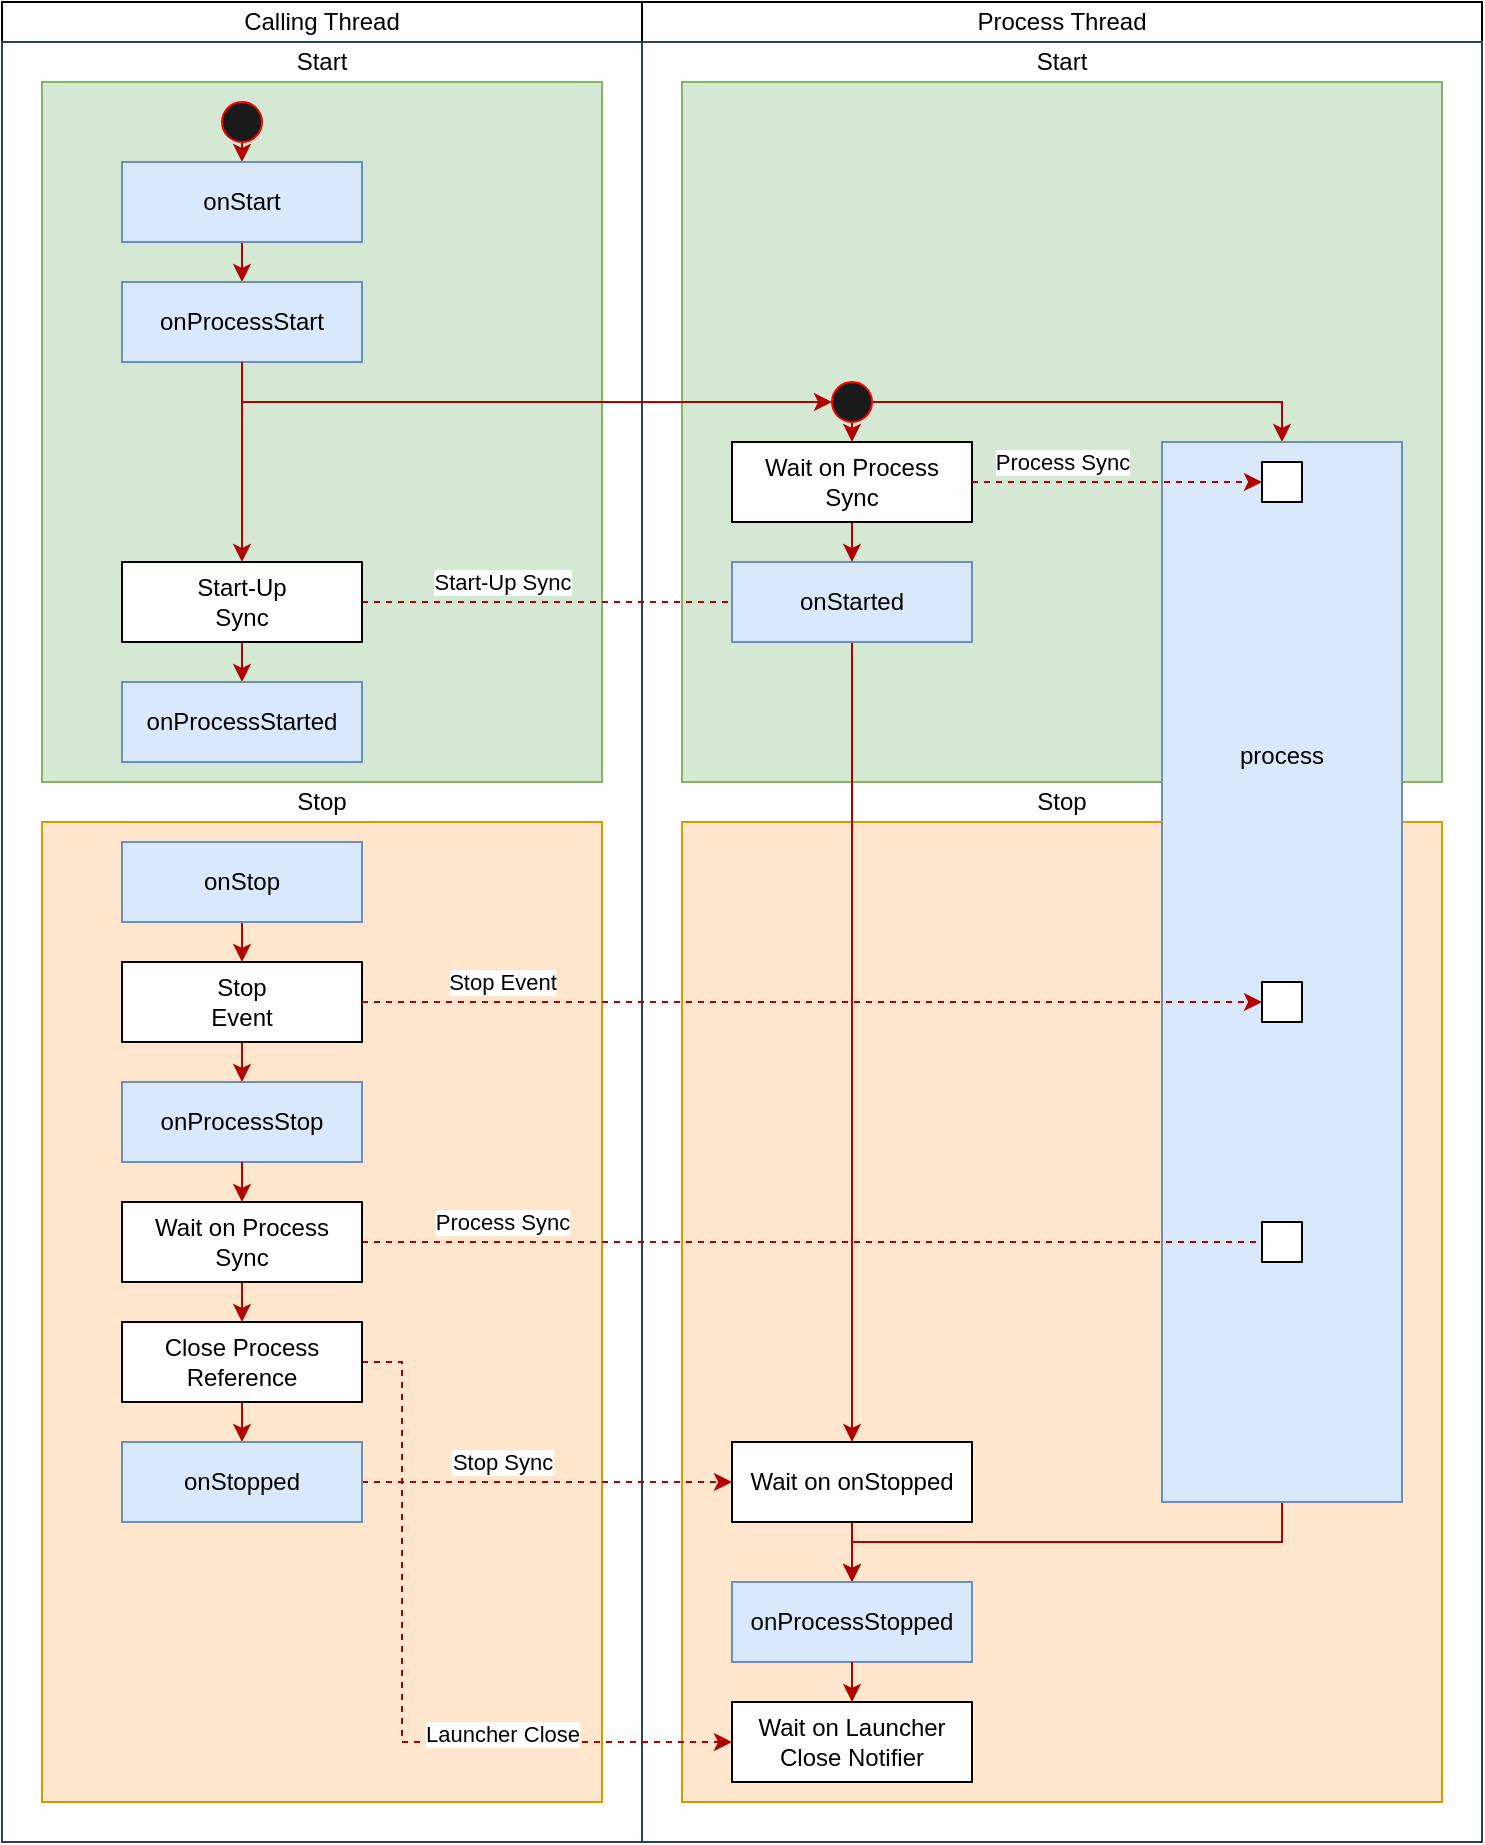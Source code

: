 <mxfile version="24.7.10" pages="2">
  <diagram name="JKI: SMO-Process-Life-Cycle" id="EsQEIfS5O7bUuRCNOIGf">
    <mxGraphModel dx="2284" dy="782" grid="1" gridSize="10" guides="1" tooltips="1" connect="1" arrows="1" fold="1" page="1" pageScale="1" pageWidth="850" pageHeight="1100" math="0" shadow="0">
      <root>
        <mxCell id="0" />
        <mxCell id="1" parent="0" />
        <mxCell id="qxblCZBRoI3jqUzUjEoY-67" value="" style="rounded=0;whiteSpace=wrap;html=1;" vertex="1" parent="1">
          <mxGeometry x="260" y="80" width="420" height="20" as="geometry" />
        </mxCell>
        <mxCell id="qxblCZBRoI3jqUzUjEoY-66" value="" style="rounded=0;whiteSpace=wrap;html=1;" vertex="1" parent="1">
          <mxGeometry x="-60" y="80" width="320" height="20" as="geometry" />
        </mxCell>
        <mxCell id="qxblCZBRoI3jqUzUjEoY-41" value="" style="rounded=0;whiteSpace=wrap;html=1;fillColor=none;strokeColor=#23445d;" vertex="1" parent="1">
          <mxGeometry x="260" y="100" width="420" height="900" as="geometry" />
        </mxCell>
        <mxCell id="qxblCZBRoI3jqUzUjEoY-39" value="" style="rounded=0;whiteSpace=wrap;html=1;fillColor=none;strokeColor=#23445d;" vertex="1" parent="1">
          <mxGeometry x="-60" y="100" width="320" height="900" as="geometry" />
        </mxCell>
        <mxCell id="qxblCZBRoI3jqUzUjEoY-37" value="" style="rounded=0;whiteSpace=wrap;html=1;fillColor=#ffe6cc;strokeColor=#d79b00;" vertex="1" parent="1">
          <mxGeometry x="280" y="490" width="380" height="490" as="geometry" />
        </mxCell>
        <mxCell id="qxblCZBRoI3jqUzUjEoY-29" value="" style="rounded=0;whiteSpace=wrap;html=1;fillColor=#ffe6cc;strokeColor=#d79b00;" vertex="1" parent="1">
          <mxGeometry x="-40" y="490" width="280" height="490" as="geometry" />
        </mxCell>
        <mxCell id="qxblCZBRoI3jqUzUjEoY-25" value="" style="rounded=0;whiteSpace=wrap;html=1;fillColor=#d5e8d4;strokeColor=#82b366;" vertex="1" parent="1">
          <mxGeometry x="280" y="120" width="380" height="350" as="geometry" />
        </mxCell>
        <mxCell id="qxblCZBRoI3jqUzUjEoY-23" value="" style="rounded=0;whiteSpace=wrap;html=1;fillColor=#d5e8d4;strokeColor=#82b366;" vertex="1" parent="1">
          <mxGeometry x="-40" y="120" width="280" height="350" as="geometry" />
        </mxCell>
        <mxCell id="qxblCZBRoI3jqUzUjEoY-1" value="Calling Thread" style="text;html=1;align=center;verticalAlign=middle;whiteSpace=wrap;rounded=0;" vertex="1" parent="1">
          <mxGeometry x="-60" y="80" width="320" height="20" as="geometry" />
        </mxCell>
        <mxCell id="qxblCZBRoI3jqUzUjEoY-2" value="Process Thread" style="text;html=1;align=center;verticalAlign=middle;whiteSpace=wrap;rounded=0;" vertex="1" parent="1">
          <mxGeometry x="260" y="80" width="420" height="20" as="geometry" />
        </mxCell>
        <mxCell id="qxblCZBRoI3jqUzUjEoY-3" value="Start" style="text;html=1;align=center;verticalAlign=middle;whiteSpace=wrap;rounded=0;" vertex="1" parent="1">
          <mxGeometry x="280" y="100" width="380" height="20" as="geometry" />
        </mxCell>
        <mxCell id="qxblCZBRoI3jqUzUjEoY-4" value="Start" style="text;html=1;align=center;verticalAlign=middle;whiteSpace=wrap;rounded=0;" vertex="1" parent="1">
          <mxGeometry x="-40" y="100" width="280" height="20" as="geometry" />
        </mxCell>
        <mxCell id="qxblCZBRoI3jqUzUjEoY-15" style="edgeStyle=orthogonalEdgeStyle;rounded=0;orthogonalLoop=1;jettySize=auto;html=1;exitX=0.5;exitY=1;exitDx=0;exitDy=0;exitPerimeter=0;entryX=0.5;entryY=0;entryDx=0;entryDy=0;fillColor=#e51400;strokeColor=#B20000;" edge="1" parent="1" source="qxblCZBRoI3jqUzUjEoY-6" target="qxblCZBRoI3jqUzUjEoY-7">
          <mxGeometry relative="1" as="geometry" />
        </mxCell>
        <mxCell id="qxblCZBRoI3jqUzUjEoY-6" value="" style="verticalLabelPosition=bottom;verticalAlign=top;html=1;shape=mxgraph.flowchart.on-page_reference;fillColor=#1A1A1A;strokeColor=#FF0000;" vertex="1" parent="1">
          <mxGeometry x="50" y="130" width="20" height="20" as="geometry" />
        </mxCell>
        <mxCell id="qxblCZBRoI3jqUzUjEoY-14" style="edgeStyle=orthogonalEdgeStyle;rounded=0;orthogonalLoop=1;jettySize=auto;html=1;exitX=0.5;exitY=1;exitDx=0;exitDy=0;entryX=0.5;entryY=0;entryDx=0;entryDy=0;fillColor=#e51400;strokeColor=#B20000;" edge="1" parent="1" source="qxblCZBRoI3jqUzUjEoY-7" target="qxblCZBRoI3jqUzUjEoY-8">
          <mxGeometry relative="1" as="geometry" />
        </mxCell>
        <mxCell id="qxblCZBRoI3jqUzUjEoY-7" value="onStart" style="html=1;whiteSpace=wrap;fillColor=#dae8fc;strokeColor=#6c8ebf;" vertex="1" parent="1">
          <mxGeometry y="160" width="120" height="40" as="geometry" />
        </mxCell>
        <mxCell id="qxblCZBRoI3jqUzUjEoY-13" style="edgeStyle=orthogonalEdgeStyle;rounded=0;orthogonalLoop=1;jettySize=auto;html=1;exitX=0.5;exitY=1;exitDx=0;exitDy=0;entryX=0.5;entryY=0;entryDx=0;entryDy=0;fillColor=#e51400;strokeColor=#B20000;" edge="1" parent="1" source="qxblCZBRoI3jqUzUjEoY-8" target="qxblCZBRoI3jqUzUjEoY-9">
          <mxGeometry relative="1" as="geometry" />
        </mxCell>
        <mxCell id="qxblCZBRoI3jqUzUjEoY-8" value="onProcessStart" style="html=1;whiteSpace=wrap;fillColor=#dae8fc;strokeColor=#6c8ebf;" vertex="1" parent="1">
          <mxGeometry y="220" width="120" height="40" as="geometry" />
        </mxCell>
        <mxCell id="qxblCZBRoI3jqUzUjEoY-12" value="&lt;div&gt;Start-Up Sync&lt;br&gt;&lt;/div&gt;" style="edgeStyle=orthogonalEdgeStyle;rounded=0;orthogonalLoop=1;jettySize=auto;html=1;exitX=1;exitY=0.5;exitDx=0;exitDy=0;entryX=0;entryY=0.5;entryDx=0;entryDy=0;endArrow=none;endFill=0;dashed=1;fillColor=#e51400;strokeColor=#B20000;" edge="1" parent="1" source="qxblCZBRoI3jqUzUjEoY-9" target="qxblCZBRoI3jqUzUjEoY-11">
          <mxGeometry x="-0.243" y="10" relative="1" as="geometry">
            <mxPoint as="offset" />
          </mxGeometry>
        </mxCell>
        <mxCell id="qxblCZBRoI3jqUzUjEoY-16" style="edgeStyle=orthogonalEdgeStyle;rounded=0;orthogonalLoop=1;jettySize=auto;html=1;exitX=0.5;exitY=1;exitDx=0;exitDy=0;entryX=0.5;entryY=0;entryDx=0;entryDy=0;fillColor=#e51400;strokeColor=#B20000;" edge="1" parent="1" source="qxblCZBRoI3jqUzUjEoY-9" target="qxblCZBRoI3jqUzUjEoY-10">
          <mxGeometry relative="1" as="geometry" />
        </mxCell>
        <mxCell id="qxblCZBRoI3jqUzUjEoY-9" value="&lt;div&gt;Start-Up&lt;/div&gt;&lt;div&gt;Sync&lt;br&gt;&lt;/div&gt;" style="html=1;whiteSpace=wrap;" vertex="1" parent="1">
          <mxGeometry y="360" width="120" height="40" as="geometry" />
        </mxCell>
        <mxCell id="qxblCZBRoI3jqUzUjEoY-10" value="onProcessStarted" style="html=1;whiteSpace=wrap;fillColor=#dae8fc;strokeColor=#6c8ebf;" vertex="1" parent="1">
          <mxGeometry y="420" width="120" height="40" as="geometry" />
        </mxCell>
        <mxCell id="qxblCZBRoI3jqUzUjEoY-56" style="edgeStyle=orthogonalEdgeStyle;rounded=0;orthogonalLoop=1;jettySize=auto;html=1;exitX=0.5;exitY=1;exitDx=0;exitDy=0;entryX=0.5;entryY=0;entryDx=0;entryDy=0;fillColor=#e51400;strokeColor=#B20000;" edge="1" parent="1" source="qxblCZBRoI3jqUzUjEoY-11" target="qxblCZBRoI3jqUzUjEoY-48">
          <mxGeometry relative="1" as="geometry" />
        </mxCell>
        <mxCell id="qxblCZBRoI3jqUzUjEoY-11" value="onStarted" style="html=1;whiteSpace=wrap;fillColor=#dae8fc;strokeColor=#6c8ebf;" vertex="1" parent="1">
          <mxGeometry x="305" y="360" width="120" height="40" as="geometry" />
        </mxCell>
        <mxCell id="qxblCZBRoI3jqUzUjEoY-20" style="edgeStyle=orthogonalEdgeStyle;rounded=0;orthogonalLoop=1;jettySize=auto;html=1;exitX=0.5;exitY=1;exitDx=0;exitDy=0;exitPerimeter=0;entryX=0.5;entryY=0;entryDx=0;entryDy=0;fillColor=#e51400;strokeColor=#B20000;" edge="1" parent="1" source="qxblCZBRoI3jqUzUjEoY-17" target="qxblCZBRoI3jqUzUjEoY-19">
          <mxGeometry relative="1" as="geometry" />
        </mxCell>
        <mxCell id="qxblCZBRoI3jqUzUjEoY-26" style="edgeStyle=orthogonalEdgeStyle;rounded=0;orthogonalLoop=1;jettySize=auto;html=1;exitX=1;exitY=0.5;exitDx=0;exitDy=0;exitPerimeter=0;entryX=0.5;entryY=0;entryDx=0;entryDy=0;fillColor=#e51400;strokeColor=#B20000;" edge="1" parent="1" source="qxblCZBRoI3jqUzUjEoY-17" target="qxblCZBRoI3jqUzUjEoY-22">
          <mxGeometry relative="1" as="geometry" />
        </mxCell>
        <mxCell id="qxblCZBRoI3jqUzUjEoY-17" value="" style="verticalLabelPosition=bottom;verticalAlign=top;html=1;shape=mxgraph.flowchart.on-page_reference;fillColor=#1A1A1A;strokeColor=#FF0000;" vertex="1" parent="1">
          <mxGeometry x="355" y="270" width="20" height="20" as="geometry" />
        </mxCell>
        <mxCell id="qxblCZBRoI3jqUzUjEoY-18" style="edgeStyle=orthogonalEdgeStyle;rounded=0;orthogonalLoop=1;jettySize=auto;html=1;exitX=0.5;exitY=1;exitDx=0;exitDy=0;entryX=0;entryY=0.5;entryDx=0;entryDy=0;entryPerimeter=0;fillColor=#e51400;strokeColor=#B20000;" edge="1" parent="1" source="qxblCZBRoI3jqUzUjEoY-8" target="qxblCZBRoI3jqUzUjEoY-17">
          <mxGeometry relative="1" as="geometry" />
        </mxCell>
        <mxCell id="qxblCZBRoI3jqUzUjEoY-21" style="edgeStyle=orthogonalEdgeStyle;rounded=0;orthogonalLoop=1;jettySize=auto;html=1;exitX=0.5;exitY=1;exitDx=0;exitDy=0;entryX=0.5;entryY=0;entryDx=0;entryDy=0;fillColor=#e51400;strokeColor=#B20000;" edge="1" parent="1" source="qxblCZBRoI3jqUzUjEoY-19" target="qxblCZBRoI3jqUzUjEoY-11">
          <mxGeometry relative="1" as="geometry" />
        </mxCell>
        <mxCell id="qxblCZBRoI3jqUzUjEoY-19" value="&lt;div&gt;Wait on Process&lt;/div&gt;&lt;div&gt;Sync&lt;br&gt;&lt;/div&gt;" style="html=1;whiteSpace=wrap;" vertex="1" parent="1">
          <mxGeometry x="305" y="300" width="120" height="40" as="geometry" />
        </mxCell>
        <mxCell id="qxblCZBRoI3jqUzUjEoY-52" style="edgeStyle=orthogonalEdgeStyle;rounded=0;orthogonalLoop=1;jettySize=auto;html=1;exitX=0.5;exitY=1;exitDx=0;exitDy=0;entryX=0.5;entryY=0;entryDx=0;entryDy=0;fillColor=#e51400;strokeColor=#B20000;" edge="1" parent="1" source="qxblCZBRoI3jqUzUjEoY-22" target="qxblCZBRoI3jqUzUjEoY-51">
          <mxGeometry relative="1" as="geometry">
            <mxPoint x="580" y="870" as="sourcePoint" />
          </mxGeometry>
        </mxCell>
        <mxCell id="qxblCZBRoI3jqUzUjEoY-22" value="&lt;div&gt;process&lt;/div&gt;&lt;div&gt;&lt;br&gt;&lt;/div&gt;&lt;div&gt;&lt;br&gt;&lt;/div&gt;&lt;div&gt;&lt;br&gt;&lt;/div&gt;&lt;div&gt;&lt;br&gt;&lt;/div&gt;&lt;div&gt;&lt;br&gt;&lt;/div&gt;&lt;div&gt;&lt;br&gt;&lt;/div&gt;&lt;div&gt;&lt;br&gt;&lt;/div&gt;&lt;div&gt;&lt;br&gt;&lt;/div&gt;&lt;div&gt;&lt;br&gt;&lt;/div&gt;&lt;div&gt;&lt;br&gt;&lt;/div&gt;&lt;div&gt;&lt;br&gt;&lt;/div&gt;&lt;div&gt;&lt;br&gt;&lt;/div&gt;&lt;div&gt;&lt;br&gt;&lt;/div&gt;&lt;div&gt;&lt;br&gt;&lt;/div&gt;&lt;div&gt;&lt;br&gt;&lt;/div&gt;" style="html=1;whiteSpace=wrap;fillColor=#dae8fc;strokeColor=#6c8ebf;" vertex="1" parent="1">
          <mxGeometry x="520" y="300" width="120" height="530" as="geometry" />
        </mxCell>
        <mxCell id="qxblCZBRoI3jqUzUjEoY-32" style="edgeStyle=orthogonalEdgeStyle;rounded=0;orthogonalLoop=1;jettySize=auto;html=1;exitX=0.5;exitY=1;exitDx=0;exitDy=0;entryX=0.5;entryY=0;entryDx=0;entryDy=0;fillColor=#e51400;strokeColor=#B20000;" edge="1" parent="1" source="qxblCZBRoI3jqUzUjEoY-27" target="qxblCZBRoI3jqUzUjEoY-31">
          <mxGeometry relative="1" as="geometry" />
        </mxCell>
        <mxCell id="qxblCZBRoI3jqUzUjEoY-27" value="onStop" style="html=1;whiteSpace=wrap;fillColor=#dae8fc;strokeColor=#6c8ebf;" vertex="1" parent="1">
          <mxGeometry y="500" width="120" height="40" as="geometry" />
        </mxCell>
        <mxCell id="qxblCZBRoI3jqUzUjEoY-30" value="Stop" style="text;html=1;align=center;verticalAlign=middle;whiteSpace=wrap;rounded=0;" vertex="1" parent="1">
          <mxGeometry x="-40" y="470" width="280" height="20" as="geometry" />
        </mxCell>
        <mxCell id="qxblCZBRoI3jqUzUjEoY-42" style="edgeStyle=orthogonalEdgeStyle;rounded=0;orthogonalLoop=1;jettySize=auto;html=1;exitX=0.5;exitY=1;exitDx=0;exitDy=0;entryX=0.5;entryY=0;entryDx=0;entryDy=0;fillColor=#e51400;strokeColor=#B20000;" edge="1" parent="1" source="qxblCZBRoI3jqUzUjEoY-31" target="qxblCZBRoI3jqUzUjEoY-33">
          <mxGeometry relative="1" as="geometry" />
        </mxCell>
        <mxCell id="qxblCZBRoI3jqUzUjEoY-31" value="&lt;div&gt;Stop&lt;/div&gt;&lt;div&gt;Event&lt;br&gt;&lt;/div&gt;" style="html=1;whiteSpace=wrap;" vertex="1" parent="1">
          <mxGeometry y="560" width="120" height="40" as="geometry" />
        </mxCell>
        <mxCell id="qxblCZBRoI3jqUzUjEoY-33" value="onProcessStop" style="html=1;whiteSpace=wrap;fillColor=#dae8fc;strokeColor=#6c8ebf;" vertex="1" parent="1">
          <mxGeometry y="620" width="120" height="40" as="geometry" />
        </mxCell>
        <mxCell id="qxblCZBRoI3jqUzUjEoY-34" style="edgeStyle=orthogonalEdgeStyle;rounded=0;orthogonalLoop=1;jettySize=auto;html=1;exitX=0.5;exitY=1;exitDx=0;exitDy=0;entryX=0.5;entryY=0;entryDx=0;entryDy=0;fillColor=#e51400;strokeColor=#B20000;" edge="1" source="qxblCZBRoI3jqUzUjEoY-33" target="qxblCZBRoI3jqUzUjEoY-35" parent="1">
          <mxGeometry relative="1" as="geometry" />
        </mxCell>
        <mxCell id="qxblCZBRoI3jqUzUjEoY-45" style="edgeStyle=orthogonalEdgeStyle;rounded=0;orthogonalLoop=1;jettySize=auto;html=1;exitX=0.5;exitY=1;exitDx=0;exitDy=0;entryX=0.5;entryY=0;entryDx=0;entryDy=0;fillColor=#e51400;strokeColor=#B20000;" edge="1" parent="1" source="qxblCZBRoI3jqUzUjEoY-35" target="qxblCZBRoI3jqUzUjEoY-44">
          <mxGeometry relative="1" as="geometry" />
        </mxCell>
        <mxCell id="qxblCZBRoI3jqUzUjEoY-50" value="Process Sync" style="edgeStyle=orthogonalEdgeStyle;rounded=0;orthogonalLoop=1;jettySize=auto;html=1;exitX=1;exitY=0.5;exitDx=0;exitDy=0;endArrow=none;endFill=0;dashed=1;fillColor=#e51400;strokeColor=#B20000;entryX=0;entryY=0.5;entryDx=0;entryDy=0;" edge="1" parent="1" source="qxblCZBRoI3jqUzUjEoY-35" target="qxblCZBRoI3jqUzUjEoY-62">
          <mxGeometry x="-0.689" y="10" relative="1" as="geometry">
            <mxPoint x="540" y="730" as="targetPoint" />
            <mxPoint as="offset" />
          </mxGeometry>
        </mxCell>
        <mxCell id="qxblCZBRoI3jqUzUjEoY-35" value="&lt;div&gt;Wait on Process&lt;/div&gt;&lt;div&gt;Sync&lt;br&gt;&lt;/div&gt;" style="html=1;whiteSpace=wrap;" vertex="1" parent="1">
          <mxGeometry y="680" width="120" height="40" as="geometry" />
        </mxCell>
        <mxCell id="qxblCZBRoI3jqUzUjEoY-38" value="Stop" style="text;html=1;align=center;verticalAlign=middle;whiteSpace=wrap;rounded=0;" vertex="1" parent="1">
          <mxGeometry x="280" y="470" width="380" height="20" as="geometry" />
        </mxCell>
        <mxCell id="qxblCZBRoI3jqUzUjEoY-43" value="Stop Event" style="edgeStyle=orthogonalEdgeStyle;rounded=0;orthogonalLoop=1;jettySize=auto;html=1;exitX=1;exitY=0.5;exitDx=0;exitDy=0;entryX=0;entryY=0.5;entryDx=0;entryDy=0;fillColor=#e51400;strokeColor=#B20000;dashed=1;" edge="1" parent="1" source="qxblCZBRoI3jqUzUjEoY-31" target="qxblCZBRoI3jqUzUjEoY-63">
          <mxGeometry x="-0.689" y="10" relative="1" as="geometry">
            <mxPoint x="550" y="609.81" as="targetPoint" />
            <mxPoint as="offset" />
          </mxGeometry>
        </mxCell>
        <mxCell id="qxblCZBRoI3jqUzUjEoY-59" style="edgeStyle=orthogonalEdgeStyle;rounded=0;orthogonalLoop=1;jettySize=auto;html=1;exitX=1;exitY=0.5;exitDx=0;exitDy=0;entryX=0;entryY=0.5;entryDx=0;entryDy=0;fillColor=#e51400;strokeColor=#B20000;dashed=1;" edge="1" parent="1" source="qxblCZBRoI3jqUzUjEoY-44" target="qxblCZBRoI3jqUzUjEoY-58">
          <mxGeometry relative="1" as="geometry">
            <Array as="points">
              <mxPoint x="140" y="760" />
              <mxPoint x="140" y="950" />
            </Array>
          </mxGeometry>
        </mxCell>
        <mxCell id="qxblCZBRoI3jqUzUjEoY-60" value="Launcher Close" style="edgeLabel;html=1;align=center;verticalAlign=middle;resizable=0;points=[];" vertex="1" connectable="0" parent="qxblCZBRoI3jqUzUjEoY-59">
          <mxGeometry x="-0.115" y="-3" relative="1" as="geometry">
            <mxPoint x="53" y="40" as="offset" />
          </mxGeometry>
        </mxCell>
        <mxCell id="qxblCZBRoI3jqUzUjEoY-65" style="edgeStyle=orthogonalEdgeStyle;rounded=0;orthogonalLoop=1;jettySize=auto;html=1;exitX=0.5;exitY=1;exitDx=0;exitDy=0;entryX=0.5;entryY=0;entryDx=0;entryDy=0;fillColor=#e51400;strokeColor=#B20000;" edge="1" parent="1" source="qxblCZBRoI3jqUzUjEoY-44" target="qxblCZBRoI3jqUzUjEoY-46">
          <mxGeometry relative="1" as="geometry" />
        </mxCell>
        <mxCell id="qxblCZBRoI3jqUzUjEoY-44" value="&lt;div&gt;Close Process Reference&lt;br&gt;&lt;/div&gt;" style="html=1;whiteSpace=wrap;" vertex="1" parent="1">
          <mxGeometry y="740" width="120" height="40" as="geometry" />
        </mxCell>
        <mxCell id="qxblCZBRoI3jqUzUjEoY-49" value="Stop Sync" style="edgeStyle=orthogonalEdgeStyle;rounded=0;orthogonalLoop=1;jettySize=auto;html=1;exitX=1;exitY=0.5;exitDx=0;exitDy=0;entryX=0;entryY=0.5;entryDx=0;entryDy=0;fillColor=#e51400;strokeColor=#B20000;dashed=1;" edge="1" parent="1" source="qxblCZBRoI3jqUzUjEoY-46" target="qxblCZBRoI3jqUzUjEoY-48">
          <mxGeometry x="-0.243" y="10" relative="1" as="geometry">
            <mxPoint as="offset" />
          </mxGeometry>
        </mxCell>
        <mxCell id="qxblCZBRoI3jqUzUjEoY-46" value="onStopped" style="html=1;whiteSpace=wrap;fillColor=#dae8fc;strokeColor=#6c8ebf;" vertex="1" parent="1">
          <mxGeometry y="800" width="120" height="40" as="geometry" />
        </mxCell>
        <mxCell id="qxblCZBRoI3jqUzUjEoY-55" style="edgeStyle=orthogonalEdgeStyle;rounded=0;orthogonalLoop=1;jettySize=auto;html=1;exitX=0.5;exitY=1;exitDx=0;exitDy=0;entryX=0.5;entryY=0;entryDx=0;entryDy=0;fillColor=#e51400;strokeColor=#B20000;" edge="1" parent="1" source="qxblCZBRoI3jqUzUjEoY-48" target="qxblCZBRoI3jqUzUjEoY-51">
          <mxGeometry relative="1" as="geometry" />
        </mxCell>
        <mxCell id="qxblCZBRoI3jqUzUjEoY-48" value="&lt;div&gt;Wait on onStopped&lt;/div&gt;" style="html=1;whiteSpace=wrap;" vertex="1" parent="1">
          <mxGeometry x="305" y="800" width="120" height="40" as="geometry" />
        </mxCell>
        <mxCell id="qxblCZBRoI3jqUzUjEoY-51" value="onProcessStopped" style="html=1;whiteSpace=wrap;fillColor=#dae8fc;strokeColor=#6c8ebf;" vertex="1" parent="1">
          <mxGeometry x="305" y="870" width="120" height="40" as="geometry" />
        </mxCell>
        <mxCell id="qxblCZBRoI3jqUzUjEoY-58" value="&lt;div&gt;Wait on Launcher Close Notifier&lt;br&gt;&lt;/div&gt;" style="html=1;whiteSpace=wrap;" vertex="1" parent="1">
          <mxGeometry x="305" y="930" width="120" height="40" as="geometry" />
        </mxCell>
        <mxCell id="qxblCZBRoI3jqUzUjEoY-61" style="edgeStyle=orthogonalEdgeStyle;rounded=0;orthogonalLoop=1;jettySize=auto;html=1;exitX=0.5;exitY=1;exitDx=0;exitDy=0;entryX=0.5;entryY=0;entryDx=0;entryDy=0;fillColor=#e51400;strokeColor=#B20000;" edge="1" parent="1" source="qxblCZBRoI3jqUzUjEoY-51" target="qxblCZBRoI3jqUzUjEoY-58">
          <mxGeometry relative="1" as="geometry" />
        </mxCell>
        <mxCell id="qxblCZBRoI3jqUzUjEoY-62" value="" style="rounded=0;whiteSpace=wrap;html=1;" vertex="1" parent="1">
          <mxGeometry x="570" y="690" width="20" height="20" as="geometry" />
        </mxCell>
        <mxCell id="qxblCZBRoI3jqUzUjEoY-63" value="" style="rounded=0;whiteSpace=wrap;html=1;" vertex="1" parent="1">
          <mxGeometry x="570" y="570" width="20" height="20" as="geometry" />
        </mxCell>
        <mxCell id="qxblCZBRoI3jqUzUjEoY-64" value="" style="rounded=0;whiteSpace=wrap;html=1;" vertex="1" parent="1">
          <mxGeometry x="570" y="310" width="20" height="20" as="geometry" />
        </mxCell>
        <mxCell id="qxblCZBRoI3jqUzUjEoY-47" value="&lt;div&gt;Process Sync&lt;br&gt;&lt;/div&gt;" style="edgeStyle=orthogonalEdgeStyle;rounded=0;orthogonalLoop=1;jettySize=auto;html=1;exitX=1;exitY=0.5;exitDx=0;exitDy=0;entryX=0;entryY=0.5;entryDx=0;entryDy=0;fillColor=#e51400;strokeColor=#B20000;dashed=1;" edge="1" parent="1" source="qxblCZBRoI3jqUzUjEoY-19" target="qxblCZBRoI3jqUzUjEoY-64">
          <mxGeometry x="-0.379" y="10" relative="1" as="geometry">
            <mxPoint as="offset" />
          </mxGeometry>
        </mxCell>
      </root>
    </mxGraphModel>
  </diagram>
  <diagram id="8ujk06634zCGOxzuSAGI" name="SMO-Process-Life-Cycle-New">
    <mxGraphModel dx="1434" dy="782" grid="1" gridSize="10" guides="1" tooltips="1" connect="1" arrows="1" fold="1" page="1" pageScale="1" pageWidth="850" pageHeight="1100" math="0" shadow="0">
      <root>
        <mxCell id="0" />
        <mxCell id="1" parent="0" />
      </root>
    </mxGraphModel>
  </diagram>
</mxfile>
